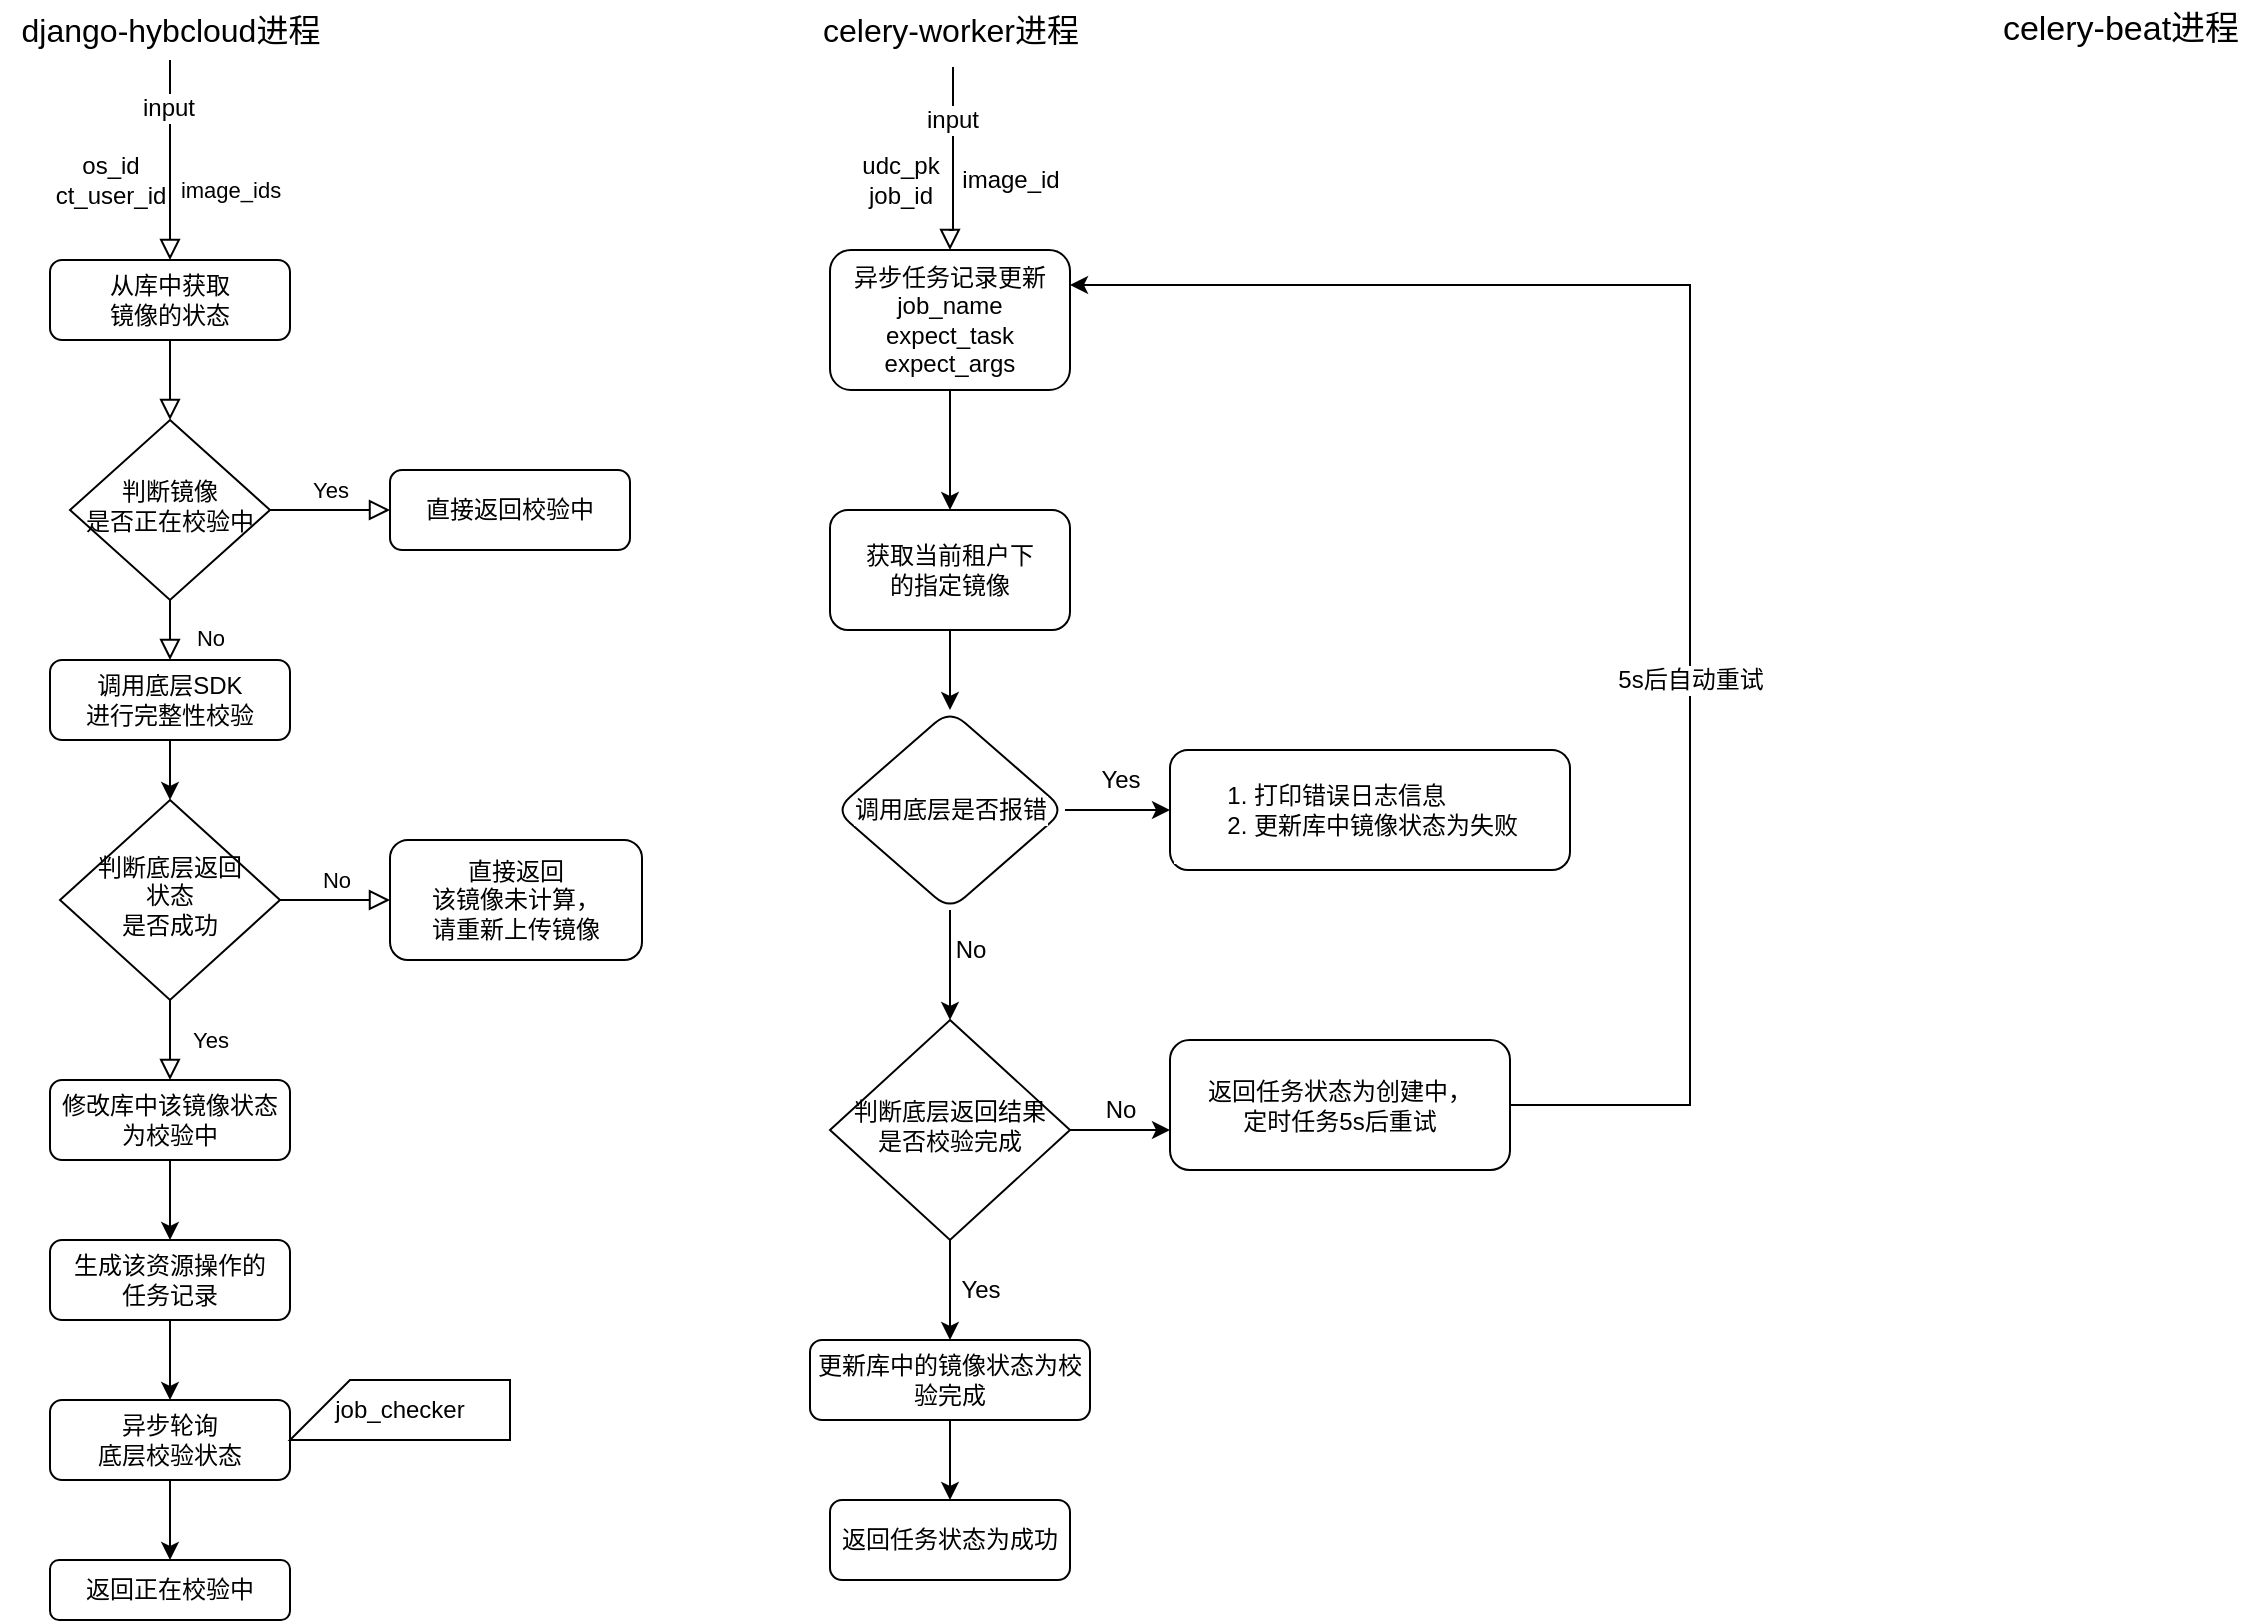 <mxfile version="20.8.23" type="github">
  <diagram id="C5RBs43oDa-KdzZeNtuy" name="Page-1">
    <mxGraphModel dx="1146" dy="680" grid="1" gridSize="10" guides="1" tooltips="1" connect="1" arrows="1" fold="1" page="1" pageScale="1" pageWidth="827" pageHeight="1169" math="0" shadow="0">
      <root>
        <mxCell id="WIyWlLk6GJQsqaUBKTNV-0" />
        <mxCell id="WIyWlLk6GJQsqaUBKTNV-1" parent="WIyWlLk6GJQsqaUBKTNV-0" />
        <mxCell id="WIyWlLk6GJQsqaUBKTNV-2" value="" style="rounded=0;html=1;jettySize=auto;orthogonalLoop=1;fontSize=11;endArrow=block;endFill=0;endSize=8;strokeWidth=1;shadow=0;labelBackgroundColor=none;edgeStyle=orthogonalEdgeStyle;" parent="WIyWlLk6GJQsqaUBKTNV-1" source="WIyWlLk6GJQsqaUBKTNV-3" target="WIyWlLk6GJQsqaUBKTNV-6" edge="1">
          <mxGeometry relative="1" as="geometry">
            <Array as="points">
              <mxPoint x="100" y="190" />
            </Array>
          </mxGeometry>
        </mxCell>
        <mxCell id="WIyWlLk6GJQsqaUBKTNV-3" value="从库中获取&lt;br&gt;镜像的状态" style="rounded=1;whiteSpace=wrap;html=1;fontSize=12;glass=0;strokeWidth=1;shadow=0;" parent="WIyWlLk6GJQsqaUBKTNV-1" vertex="1">
          <mxGeometry x="40" y="180" width="120" height="40" as="geometry" />
        </mxCell>
        <mxCell id="WIyWlLk6GJQsqaUBKTNV-4" value="No" style="rounded=0;html=1;jettySize=auto;orthogonalLoop=1;fontSize=11;endArrow=block;endFill=0;endSize=8;strokeWidth=1;shadow=0;labelBackgroundColor=none;edgeStyle=orthogonalEdgeStyle;" parent="WIyWlLk6GJQsqaUBKTNV-1" source="WIyWlLk6GJQsqaUBKTNV-6" edge="1">
          <mxGeometry x="0.2" y="20" relative="1" as="geometry">
            <mxPoint as="offset" />
            <mxPoint x="100" y="380" as="targetPoint" />
          </mxGeometry>
        </mxCell>
        <mxCell id="WIyWlLk6GJQsqaUBKTNV-5" value="Yes" style="edgeStyle=orthogonalEdgeStyle;rounded=0;html=1;jettySize=auto;orthogonalLoop=1;fontSize=11;endArrow=block;endFill=0;endSize=8;strokeWidth=1;shadow=0;labelBackgroundColor=none;" parent="WIyWlLk6GJQsqaUBKTNV-1" source="WIyWlLk6GJQsqaUBKTNV-6" target="WIyWlLk6GJQsqaUBKTNV-7" edge="1">
          <mxGeometry y="10" relative="1" as="geometry">
            <mxPoint as="offset" />
          </mxGeometry>
        </mxCell>
        <mxCell id="WIyWlLk6GJQsqaUBKTNV-6" value="判断镜像&lt;br&gt;是否正在校验中" style="rhombus;whiteSpace=wrap;html=1;shadow=0;fontFamily=Helvetica;fontSize=12;align=center;strokeWidth=1;spacing=6;spacingTop=-4;" parent="WIyWlLk6GJQsqaUBKTNV-1" vertex="1">
          <mxGeometry x="50" y="260" width="100" height="90" as="geometry" />
        </mxCell>
        <mxCell id="WIyWlLk6GJQsqaUBKTNV-7" value="直接返回校验中" style="rounded=1;whiteSpace=wrap;html=1;fontSize=12;glass=0;strokeWidth=1;shadow=0;" parent="WIyWlLk6GJQsqaUBKTNV-1" vertex="1">
          <mxGeometry x="210" y="285" width="120" height="40" as="geometry" />
        </mxCell>
        <mxCell id="WIyWlLk6GJQsqaUBKTNV-8" value="Yes" style="rounded=0;html=1;jettySize=auto;orthogonalLoop=1;fontSize=11;endArrow=block;endFill=0;endSize=8;strokeWidth=1;shadow=0;labelBackgroundColor=none;edgeStyle=orthogonalEdgeStyle;" parent="WIyWlLk6GJQsqaUBKTNV-1" source="WIyWlLk6GJQsqaUBKTNV-10" target="WIyWlLk6GJQsqaUBKTNV-11" edge="1">
          <mxGeometry y="20" relative="1" as="geometry">
            <mxPoint as="offset" />
          </mxGeometry>
        </mxCell>
        <mxCell id="WIyWlLk6GJQsqaUBKTNV-9" value="No" style="edgeStyle=orthogonalEdgeStyle;rounded=0;html=1;jettySize=auto;orthogonalLoop=1;fontSize=11;endArrow=block;endFill=0;endSize=8;strokeWidth=1;shadow=0;labelBackgroundColor=none;" parent="WIyWlLk6GJQsqaUBKTNV-1" source="WIyWlLk6GJQsqaUBKTNV-10" target="WIyWlLk6GJQsqaUBKTNV-12" edge="1">
          <mxGeometry y="10" relative="1" as="geometry">
            <mxPoint as="offset" />
          </mxGeometry>
        </mxCell>
        <mxCell id="WIyWlLk6GJQsqaUBKTNV-10" value="判断底层返回&lt;br&gt;状态&lt;br&gt;是否成功" style="rhombus;whiteSpace=wrap;html=1;shadow=0;fontFamily=Helvetica;fontSize=12;align=center;strokeWidth=1;spacing=6;spacingTop=-4;" parent="WIyWlLk6GJQsqaUBKTNV-1" vertex="1">
          <mxGeometry x="45" y="450" width="110" height="100" as="geometry" />
        </mxCell>
        <mxCell id="VwN6NlsWnxl6y0gT9vy9-13" value="" style="edgeStyle=orthogonalEdgeStyle;rounded=0;orthogonalLoop=1;jettySize=auto;html=1;fontFamily=Helvetica;fontSize=12;fontColor=#000000;" edge="1" parent="WIyWlLk6GJQsqaUBKTNV-1" source="WIyWlLk6GJQsqaUBKTNV-11" target="VwN6NlsWnxl6y0gT9vy9-12">
          <mxGeometry relative="1" as="geometry" />
        </mxCell>
        <mxCell id="WIyWlLk6GJQsqaUBKTNV-11" value="修改库中该镜像状态为校验中" style="rounded=1;whiteSpace=wrap;html=1;fontSize=12;glass=0;strokeWidth=1;shadow=0;" parent="WIyWlLk6GJQsqaUBKTNV-1" vertex="1">
          <mxGeometry x="40" y="590" width="120" height="40" as="geometry" />
        </mxCell>
        <mxCell id="WIyWlLk6GJQsqaUBKTNV-12" value="直接返回&lt;br&gt;该镜像未计算，&lt;br&gt;请重新上传镜像" style="rounded=1;whiteSpace=wrap;html=1;fontSize=12;glass=0;strokeWidth=1;shadow=0;" parent="WIyWlLk6GJQsqaUBKTNV-1" vertex="1">
          <mxGeometry x="210" y="470" width="126" height="60" as="geometry" />
        </mxCell>
        <mxCell id="VwN6NlsWnxl6y0gT9vy9-2" value="" style="rounded=0;html=1;jettySize=auto;orthogonalLoop=1;fontSize=11;endArrow=block;endFill=0;endSize=8;strokeWidth=1;shadow=0;labelBackgroundColor=none;edgeStyle=orthogonalEdgeStyle;entryX=0.5;entryY=0;entryDx=0;entryDy=0;" edge="1" parent="WIyWlLk6GJQsqaUBKTNV-1" source="VwN6NlsWnxl6y0gT9vy9-19" target="WIyWlLk6GJQsqaUBKTNV-3">
          <mxGeometry relative="1" as="geometry">
            <mxPoint x="100" y="120" as="sourcePoint" />
            <mxPoint x="50" y="110" as="targetPoint" />
            <Array as="points" />
          </mxGeometry>
        </mxCell>
        <mxCell id="VwN6NlsWnxl6y0gT9vy9-56" value="input" style="edgeLabel;html=1;align=center;verticalAlign=middle;resizable=0;points=[];fontSize=12;fontFamily=Helvetica;fontColor=#000000;" vertex="1" connectable="0" parent="VwN6NlsWnxl6y0gT9vy9-2">
          <mxGeometry x="-0.55" y="-1" relative="1" as="geometry">
            <mxPoint y="1" as="offset" />
          </mxGeometry>
        </mxCell>
        <mxCell id="VwN6NlsWnxl6y0gT9vy9-5" value="os_id&lt;br&gt;ct_user_id&lt;br&gt;" style="text;html=1;align=center;verticalAlign=middle;resizable=0;points=[];autosize=1;strokeColor=none;fillColor=none;" vertex="1" parent="WIyWlLk6GJQsqaUBKTNV-1">
          <mxGeometry x="30" y="120" width="80" height="40" as="geometry" />
        </mxCell>
        <mxCell id="VwN6NlsWnxl6y0gT9vy9-6" value="&lt;div style=&quot;font-size: 11px;&quot;&gt;&lt;span style=&quot;background-color: rgb(255, 255, 255);&quot;&gt;image_ids&lt;/span&gt;&lt;/div&gt;" style="text;html=1;align=center;verticalAlign=middle;resizable=0;points=[];autosize=1;strokeColor=none;fillColor=none;fontFamily=Helvetica;" vertex="1" parent="WIyWlLk6GJQsqaUBKTNV-1">
          <mxGeometry x="90" y="130" width="80" height="30" as="geometry" />
        </mxCell>
        <mxCell id="VwN6NlsWnxl6y0gT9vy9-11" style="edgeStyle=orthogonalEdgeStyle;rounded=0;orthogonalLoop=1;jettySize=auto;html=1;entryX=0.5;entryY=0;entryDx=0;entryDy=0;fontFamily=Helvetica;fontSize=12;fontColor=#000000;" edge="1" parent="WIyWlLk6GJQsqaUBKTNV-1" source="VwN6NlsWnxl6y0gT9vy9-10" target="WIyWlLk6GJQsqaUBKTNV-10">
          <mxGeometry relative="1" as="geometry" />
        </mxCell>
        <mxCell id="VwN6NlsWnxl6y0gT9vy9-10" value="调用底层SDK&lt;br style=&quot;border-color: var(--border-color);&quot;&gt;进行完整性校验" style="rounded=1;whiteSpace=wrap;html=1;fontSize=12;glass=0;strokeWidth=1;shadow=0;" vertex="1" parent="WIyWlLk6GJQsqaUBKTNV-1">
          <mxGeometry x="40" y="380" width="120" height="40" as="geometry" />
        </mxCell>
        <mxCell id="VwN6NlsWnxl6y0gT9vy9-15" value="" style="edgeStyle=orthogonalEdgeStyle;rounded=0;orthogonalLoop=1;jettySize=auto;html=1;fontFamily=Helvetica;fontSize=12;fontColor=#000000;" edge="1" parent="WIyWlLk6GJQsqaUBKTNV-1" source="VwN6NlsWnxl6y0gT9vy9-12" target="VwN6NlsWnxl6y0gT9vy9-14">
          <mxGeometry relative="1" as="geometry" />
        </mxCell>
        <mxCell id="VwN6NlsWnxl6y0gT9vy9-12" value="生成该资源操作的&lt;br&gt;任务记录" style="whiteSpace=wrap;html=1;rounded=1;glass=0;strokeWidth=1;shadow=0;" vertex="1" parent="WIyWlLk6GJQsqaUBKTNV-1">
          <mxGeometry x="40" y="670" width="120" height="40" as="geometry" />
        </mxCell>
        <mxCell id="VwN6NlsWnxl6y0gT9vy9-60" value="" style="edgeStyle=orthogonalEdgeStyle;rounded=0;orthogonalLoop=1;jettySize=auto;html=1;fontFamily=Helvetica;fontSize=12;fontColor=#000000;" edge="1" parent="WIyWlLk6GJQsqaUBKTNV-1" source="VwN6NlsWnxl6y0gT9vy9-14" target="VwN6NlsWnxl6y0gT9vy9-59">
          <mxGeometry relative="1" as="geometry" />
        </mxCell>
        <mxCell id="VwN6NlsWnxl6y0gT9vy9-14" value="异步轮询&lt;br&gt;底层校验状态" style="whiteSpace=wrap;html=1;rounded=1;glass=0;strokeWidth=1;shadow=0;" vertex="1" parent="WIyWlLk6GJQsqaUBKTNV-1">
          <mxGeometry x="40" y="750" width="120" height="40" as="geometry" />
        </mxCell>
        <mxCell id="VwN6NlsWnxl6y0gT9vy9-17" value="job_checker" style="shape=card;whiteSpace=wrap;html=1;labelBackgroundColor=#FFFFFF;fontFamily=Helvetica;fontSize=12;fontColor=#000000;" vertex="1" parent="WIyWlLk6GJQsqaUBKTNV-1">
          <mxGeometry x="160" y="740" width="110" height="30" as="geometry" />
        </mxCell>
        <mxCell id="VwN6NlsWnxl6y0gT9vy9-19" value="django-hybcloud进程" style="text;html=1;align=center;verticalAlign=middle;resizable=0;points=[];autosize=1;strokeColor=none;fillColor=none;fontSize=16;fontFamily=Helvetica;fontColor=#000000;" vertex="1" parent="WIyWlLk6GJQsqaUBKTNV-1">
          <mxGeometry x="15" y="50" width="170" height="30" as="geometry" />
        </mxCell>
        <mxCell id="VwN6NlsWnxl6y0gT9vy9-20" value="celery-worker进程" style="text;html=1;align=center;verticalAlign=middle;resizable=0;points=[];autosize=1;strokeColor=none;fillColor=none;fontSize=16;fontFamily=Helvetica;fontColor=#000000;" vertex="1" parent="WIyWlLk6GJQsqaUBKTNV-1">
          <mxGeometry x="415" y="50" width="150" height="30" as="geometry" />
        </mxCell>
        <mxCell id="VwN6NlsWnxl6y0gT9vy9-31" style="edgeStyle=orthogonalEdgeStyle;rounded=0;orthogonalLoop=1;jettySize=auto;html=1;fontFamily=Helvetica;fontSize=12;fontColor=#000000;" edge="1" parent="WIyWlLk6GJQsqaUBKTNV-1" source="VwN6NlsWnxl6y0gT9vy9-22" target="VwN6NlsWnxl6y0gT9vy9-30">
          <mxGeometry relative="1" as="geometry" />
        </mxCell>
        <mxCell id="VwN6NlsWnxl6y0gT9vy9-22" value="异步任务记录更新&lt;br&gt;job_name&lt;br&gt;expect_task&lt;br&gt;expect_args" style="rounded=1;whiteSpace=wrap;html=1;labelBackgroundColor=#FFFFFF;fontFamily=Helvetica;fontSize=12;fontColor=#000000;" vertex="1" parent="WIyWlLk6GJQsqaUBKTNV-1">
          <mxGeometry x="430" y="175" width="120" height="70" as="geometry" />
        </mxCell>
        <mxCell id="VwN6NlsWnxl6y0gT9vy9-24" value="" style="rounded=0;html=1;jettySize=auto;orthogonalLoop=1;fontSize=11;endArrow=block;endFill=0;endSize=8;strokeWidth=1;shadow=0;labelBackgroundColor=none;edgeStyle=orthogonalEdgeStyle;entryX=0.5;entryY=0;entryDx=0;entryDy=0;exitX=0.51;exitY=1.117;exitDx=0;exitDy=0;exitPerimeter=0;" edge="1" parent="WIyWlLk6GJQsqaUBKTNV-1" source="VwN6NlsWnxl6y0gT9vy9-20" target="VwN6NlsWnxl6y0gT9vy9-22">
          <mxGeometry relative="1" as="geometry">
            <mxPoint x="150" y="165" as="sourcePoint" />
            <mxPoint x="44" y="195" as="targetPoint" />
            <Array as="points">
              <mxPoint x="491" y="165" />
              <mxPoint x="490" y="165" />
            </Array>
          </mxGeometry>
        </mxCell>
        <mxCell id="VwN6NlsWnxl6y0gT9vy9-57" value="input" style="edgeLabel;html=1;align=center;verticalAlign=middle;resizable=0;points=[];fontSize=12;fontFamily=Helvetica;fontColor=#000000;" vertex="1" connectable="0" parent="VwN6NlsWnxl6y0gT9vy9-24">
          <mxGeometry x="-0.719" y="1" relative="1" as="geometry">
            <mxPoint x="-2" y="13" as="offset" />
          </mxGeometry>
        </mxCell>
        <mxCell id="VwN6NlsWnxl6y0gT9vy9-28" value="udc_pk&lt;br&gt;job_id" style="text;html=1;align=center;verticalAlign=middle;resizable=0;points=[];autosize=1;strokeColor=none;fillColor=none;fontSize=12;fontFamily=Helvetica;fontColor=#000000;" vertex="1" parent="WIyWlLk6GJQsqaUBKTNV-1">
          <mxGeometry x="435" y="120" width="60" height="40" as="geometry" />
        </mxCell>
        <mxCell id="VwN6NlsWnxl6y0gT9vy9-29" value="image_id" style="text;html=1;align=center;verticalAlign=middle;resizable=0;points=[];autosize=1;strokeColor=none;fillColor=none;fontSize=12;fontFamily=Helvetica;fontColor=#000000;" vertex="1" parent="WIyWlLk6GJQsqaUBKTNV-1">
          <mxGeometry x="485" y="125" width="70" height="30" as="geometry" />
        </mxCell>
        <mxCell id="VwN6NlsWnxl6y0gT9vy9-49" style="edgeStyle=orthogonalEdgeStyle;rounded=0;orthogonalLoop=1;jettySize=auto;html=1;fontFamily=Helvetica;fontSize=12;fontColor=#000000;" edge="1" parent="WIyWlLk6GJQsqaUBKTNV-1" source="VwN6NlsWnxl6y0gT9vy9-30" target="VwN6NlsWnxl6y0gT9vy9-46">
          <mxGeometry relative="1" as="geometry" />
        </mxCell>
        <mxCell id="VwN6NlsWnxl6y0gT9vy9-30" value="获取当前租户下&lt;br&gt;的指定镜像" style="rounded=1;whiteSpace=wrap;html=1;labelBackgroundColor=#FFFFFF;fontFamily=Helvetica;fontSize=12;fontColor=#000000;" vertex="1" parent="WIyWlLk6GJQsqaUBKTNV-1">
          <mxGeometry x="430" y="305" width="120" height="60" as="geometry" />
        </mxCell>
        <mxCell id="VwN6NlsWnxl6y0gT9vy9-34" style="edgeStyle=orthogonalEdgeStyle;rounded=0;orthogonalLoop=1;jettySize=auto;html=1;exitX=1;exitY=0.5;exitDx=0;exitDy=0;fontFamily=Helvetica;fontSize=12;fontColor=#000000;" edge="1" parent="WIyWlLk6GJQsqaUBKTNV-1" source="VwN6NlsWnxl6y0gT9vy9-32">
          <mxGeometry relative="1" as="geometry">
            <mxPoint x="600" y="615" as="targetPoint" />
          </mxGeometry>
        </mxCell>
        <mxCell id="VwN6NlsWnxl6y0gT9vy9-39" style="edgeStyle=orthogonalEdgeStyle;rounded=0;orthogonalLoop=1;jettySize=auto;html=1;fontFamily=Helvetica;fontSize=12;fontColor=#000000;" edge="1" parent="WIyWlLk6GJQsqaUBKTNV-1" source="VwN6NlsWnxl6y0gT9vy9-32">
          <mxGeometry relative="1" as="geometry">
            <mxPoint x="490" y="720" as="targetPoint" />
          </mxGeometry>
        </mxCell>
        <mxCell id="VwN6NlsWnxl6y0gT9vy9-32" value="判断底层返回结果&lt;br&gt;是否校验完成" style="rhombus;whiteSpace=wrap;html=1;shadow=0;fontFamily=Helvetica;fontSize=12;align=center;strokeWidth=1;spacing=6;spacingTop=-4;" vertex="1" parent="WIyWlLk6GJQsqaUBKTNV-1">
          <mxGeometry x="430" y="560" width="120" height="110" as="geometry" />
        </mxCell>
        <mxCell id="VwN6NlsWnxl6y0gT9vy9-61" style="edgeStyle=orthogonalEdgeStyle;rounded=0;orthogonalLoop=1;jettySize=auto;html=1;entryX=1;entryY=0.25;entryDx=0;entryDy=0;fontFamily=Helvetica;fontSize=12;fontColor=#000000;" edge="1" parent="WIyWlLk6GJQsqaUBKTNV-1" source="VwN6NlsWnxl6y0gT9vy9-36" target="VwN6NlsWnxl6y0gT9vy9-22">
          <mxGeometry relative="1" as="geometry">
            <Array as="points">
              <mxPoint x="860" y="603" />
              <mxPoint x="860" y="193" />
            </Array>
          </mxGeometry>
        </mxCell>
        <mxCell id="VwN6NlsWnxl6y0gT9vy9-62" value="5s后自动重试" style="edgeLabel;html=1;align=center;verticalAlign=middle;resizable=0;points=[];fontSize=12;fontFamily=Helvetica;fontColor=#000000;" vertex="1" connectable="0" parent="VwN6NlsWnxl6y0gT9vy9-61">
          <mxGeometry x="-0.253" relative="1" as="geometry">
            <mxPoint as="offset" />
          </mxGeometry>
        </mxCell>
        <mxCell id="VwN6NlsWnxl6y0gT9vy9-36" value="返回任务状态为创建中，&lt;br&gt;定时任务5s后重试" style="rounded=1;whiteSpace=wrap;html=1;labelBackgroundColor=#FFFFFF;fontFamily=Helvetica;fontSize=12;fontColor=#000000;" vertex="1" parent="WIyWlLk6GJQsqaUBKTNV-1">
          <mxGeometry x="600" y="570" width="170" height="65" as="geometry" />
        </mxCell>
        <mxCell id="VwN6NlsWnxl6y0gT9vy9-38" value="No" style="text;html=1;align=center;verticalAlign=middle;resizable=0;points=[];autosize=1;strokeColor=none;fillColor=none;fontSize=12;fontFamily=Helvetica;fontColor=#000000;" vertex="1" parent="WIyWlLk6GJQsqaUBKTNV-1">
          <mxGeometry x="555" y="590" width="40" height="30" as="geometry" />
        </mxCell>
        <mxCell id="VwN6NlsWnxl6y0gT9vy9-40" value="Yes" style="text;html=1;align=center;verticalAlign=middle;resizable=0;points=[];autosize=1;strokeColor=none;fillColor=none;fontSize=12;fontFamily=Helvetica;fontColor=#000000;" vertex="1" parent="WIyWlLk6GJQsqaUBKTNV-1">
          <mxGeometry x="485" y="680" width="40" height="30" as="geometry" />
        </mxCell>
        <mxCell id="VwN6NlsWnxl6y0gT9vy9-44" value="" style="edgeStyle=orthogonalEdgeStyle;rounded=0;orthogonalLoop=1;jettySize=auto;html=1;fontFamily=Helvetica;fontSize=12;fontColor=#000000;" edge="1" parent="WIyWlLk6GJQsqaUBKTNV-1" source="VwN6NlsWnxl6y0gT9vy9-41" target="VwN6NlsWnxl6y0gT9vy9-43">
          <mxGeometry relative="1" as="geometry" />
        </mxCell>
        <mxCell id="VwN6NlsWnxl6y0gT9vy9-41" value="更新库中的镜像状态为校验完成" style="rounded=1;whiteSpace=wrap;html=1;labelBackgroundColor=#FFFFFF;fontFamily=Helvetica;fontSize=12;fontColor=#000000;align=center;" vertex="1" parent="WIyWlLk6GJQsqaUBKTNV-1">
          <mxGeometry x="420" y="720" width="140" height="40" as="geometry" />
        </mxCell>
        <mxCell id="VwN6NlsWnxl6y0gT9vy9-43" value="返回任务状态为成功" style="whiteSpace=wrap;html=1;fontColor=#000000;rounded=1;labelBackgroundColor=#FFFFFF;" vertex="1" parent="WIyWlLk6GJQsqaUBKTNV-1">
          <mxGeometry x="430" y="800" width="120" height="40" as="geometry" />
        </mxCell>
        <mxCell id="VwN6NlsWnxl6y0gT9vy9-50" style="edgeStyle=orthogonalEdgeStyle;rounded=0;orthogonalLoop=1;jettySize=auto;html=1;fontFamily=Helvetica;fontSize=12;fontColor=#000000;" edge="1" parent="WIyWlLk6GJQsqaUBKTNV-1" source="VwN6NlsWnxl6y0gT9vy9-46" target="VwN6NlsWnxl6y0gT9vy9-32">
          <mxGeometry relative="1" as="geometry" />
        </mxCell>
        <mxCell id="VwN6NlsWnxl6y0gT9vy9-54" value="" style="edgeStyle=orthogonalEdgeStyle;rounded=0;orthogonalLoop=1;jettySize=auto;html=1;fontFamily=Helvetica;fontSize=12;fontColor=#000000;" edge="1" parent="WIyWlLk6GJQsqaUBKTNV-1" source="VwN6NlsWnxl6y0gT9vy9-46" target="VwN6NlsWnxl6y0gT9vy9-53">
          <mxGeometry relative="1" as="geometry" />
        </mxCell>
        <mxCell id="VwN6NlsWnxl6y0gT9vy9-46" value="调用底层是否报错" style="rhombus;whiteSpace=wrap;html=1;fontColor=#000000;rounded=1;labelBackgroundColor=#FFFFFF;fontFamily=Helvetica;fontSize=12;" vertex="1" parent="WIyWlLk6GJQsqaUBKTNV-1">
          <mxGeometry x="432.5" y="405" width="115" height="100" as="geometry" />
        </mxCell>
        <mxCell id="VwN6NlsWnxl6y0gT9vy9-51" value="No" style="text;html=1;align=center;verticalAlign=middle;resizable=0;points=[];autosize=1;strokeColor=none;fillColor=none;fontSize=12;fontFamily=Helvetica;fontColor=#000000;" vertex="1" parent="WIyWlLk6GJQsqaUBKTNV-1">
          <mxGeometry x="480" y="510" width="40" height="30" as="geometry" />
        </mxCell>
        <mxCell id="VwN6NlsWnxl6y0gT9vy9-53" value="&lt;ol&gt;&lt;li&gt;打印错误日志信息&lt;/li&gt;&lt;li&gt;更新库中镜像状态为失败&lt;/li&gt;&lt;/ol&gt;" style="whiteSpace=wrap;html=1;fontColor=#000000;rounded=1;labelBackgroundColor=#FFFFFF;align=left;" vertex="1" parent="WIyWlLk6GJQsqaUBKTNV-1">
          <mxGeometry x="600" y="425" width="200" height="60" as="geometry" />
        </mxCell>
        <mxCell id="VwN6NlsWnxl6y0gT9vy9-55" value="Yes" style="text;html=1;align=center;verticalAlign=middle;resizable=0;points=[];autosize=1;strokeColor=none;fillColor=none;fontSize=12;fontFamily=Helvetica;fontColor=#000000;" vertex="1" parent="WIyWlLk6GJQsqaUBKTNV-1">
          <mxGeometry x="555" y="425" width="40" height="30" as="geometry" />
        </mxCell>
        <mxCell id="VwN6NlsWnxl6y0gT9vy9-59" value="返回正在校验中" style="whiteSpace=wrap;html=1;rounded=1;glass=0;strokeWidth=1;shadow=0;" vertex="1" parent="WIyWlLk6GJQsqaUBKTNV-1">
          <mxGeometry x="40" y="830" width="120" height="30" as="geometry" />
        </mxCell>
        <mxCell id="VwN6NlsWnxl6y0gT9vy9-63" value="celery-beat进程" style="text;html=1;align=center;verticalAlign=middle;resizable=0;points=[];autosize=1;strokeColor=none;fillColor=none;fontSize=17;fontFamily=Helvetica;fontColor=#000000;" vertex="1" parent="WIyWlLk6GJQsqaUBKTNV-1">
          <mxGeometry x="1005" y="50" width="140" height="30" as="geometry" />
        </mxCell>
      </root>
    </mxGraphModel>
  </diagram>
</mxfile>
